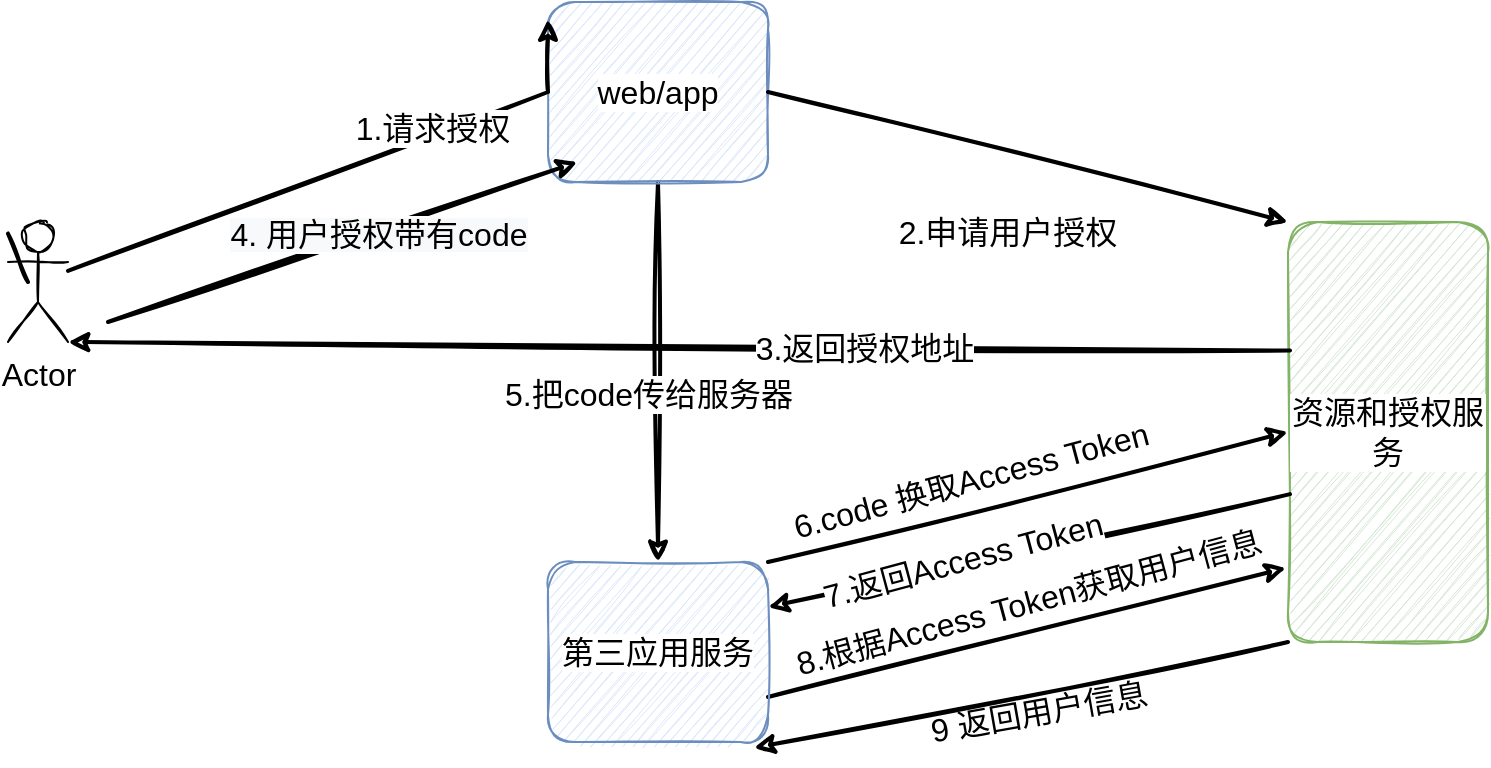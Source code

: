 <mxfile version="21.6.6" type="github">
  <diagram id="C5RBs43oDa-KdzZeNtuy" name="Page-1">
    <mxGraphModel dx="1853" dy="592" grid="1" gridSize="10" guides="1" tooltips="1" connect="1" arrows="1" fold="1" page="1" pageScale="1" pageWidth="827" pageHeight="1169" math="0" shadow="0">
      <root>
        <mxCell id="WIyWlLk6GJQsqaUBKTNV-0" />
        <mxCell id="WIyWlLk6GJQsqaUBKTNV-1" parent="WIyWlLk6GJQsqaUBKTNV-0" />
        <mxCell id="CEFkT6I1sK-ko6ua7co4-19" style="edgeStyle=orthogonalEdgeStyle;rounded=0;sketch=1;orthogonalLoop=1;jettySize=auto;html=1;exitX=0.5;exitY=1;exitDx=0;exitDy=0;entryX=0.5;entryY=0;entryDx=0;entryDy=0;strokeWidth=2;fontSize=16;" parent="WIyWlLk6GJQsqaUBKTNV-1" source="CEFkT6I1sK-ko6ua7co4-1" target="CEFkT6I1sK-ko6ua7co4-14" edge="1">
          <mxGeometry relative="1" as="geometry" />
        </mxCell>
        <mxCell id="CEFkT6I1sK-ko6ua7co4-22" value="5.把code传给服务器" style="edgeLabel;html=1;align=center;verticalAlign=middle;resizable=0;points=[];fontSize=16;" parent="CEFkT6I1sK-ko6ua7co4-19" vertex="1" connectable="0">
          <mxGeometry x="0.114" y="-5" relative="1" as="geometry">
            <mxPoint as="offset" />
          </mxGeometry>
        </mxCell>
        <mxCell id="CEFkT6I1sK-ko6ua7co4-1" value="web/app" style="rounded=1;whiteSpace=wrap;html=1;sketch=1;fontSize=16;labelBackgroundColor=default;fillColor=#dae8fc;strokeColor=#6c8ebf;" parent="WIyWlLk6GJQsqaUBKTNV-1" vertex="1">
          <mxGeometry x="90" y="60" width="110" height="90" as="geometry" />
        </mxCell>
        <mxCell id="CEFkT6I1sK-ko6ua7co4-29" style="edgeStyle=none;rounded=0;sketch=1;orthogonalLoop=1;jettySize=auto;html=1;exitX=0;exitY=1;exitDx=0;exitDy=0;entryX=0.936;entryY=1.033;entryDx=0;entryDy=0;entryPerimeter=0;strokeWidth=2;fontSize=16;" parent="WIyWlLk6GJQsqaUBKTNV-1" source="CEFkT6I1sK-ko6ua7co4-2" target="CEFkT6I1sK-ko6ua7co4-14" edge="1">
          <mxGeometry relative="1" as="geometry" />
        </mxCell>
        <mxCell id="CEFkT6I1sK-ko6ua7co4-2" value="资源和授权服务" style="rounded=1;whiteSpace=wrap;html=1;labelBackgroundColor=default;sketch=1;fontSize=16;fillColor=#d5e8d4;strokeColor=#82b366;" parent="WIyWlLk6GJQsqaUBKTNV-1" vertex="1">
          <mxGeometry x="460" y="170" width="100" height="210" as="geometry" />
        </mxCell>
        <mxCell id="CEFkT6I1sK-ko6ua7co4-4" value="" style="endArrow=classic;html=1;rounded=0;sketch=1;strokeWidth=2;fontSize=16;exitX=1;exitY=0.5;exitDx=0;exitDy=0;entryX=0;entryY=0;entryDx=0;entryDy=0;" parent="WIyWlLk6GJQsqaUBKTNV-1" source="CEFkT6I1sK-ko6ua7co4-1" target="CEFkT6I1sK-ko6ua7co4-2" edge="1">
          <mxGeometry width="50" height="50" relative="1" as="geometry">
            <mxPoint x="390" y="370" as="sourcePoint" />
            <mxPoint x="450" y="195" as="targetPoint" />
          </mxGeometry>
        </mxCell>
        <mxCell id="CEFkT6I1sK-ko6ua7co4-5" value="2.申请用户授权" style="text;html=1;strokeColor=none;fillColor=none;align=center;verticalAlign=middle;whiteSpace=wrap;rounded=0;labelBackgroundColor=default;sketch=1;fontSize=16;" parent="WIyWlLk6GJQsqaUBKTNV-1" vertex="1">
          <mxGeometry x="240" y="160" width="159.5" height="30" as="geometry" />
        </mxCell>
        <mxCell id="CEFkT6I1sK-ko6ua7co4-11" value="" style="endArrow=classic;html=1;rounded=0;sketch=1;strokeWidth=2;fontSize=16;entryX=0;entryY=0.097;entryDx=0;entryDy=0;entryPerimeter=0;startArrow=none;" parent="WIyWlLk6GJQsqaUBKTNV-1" source="CEFkT6I1sK-ko6ua7co4-9" target="CEFkT6I1sK-ko6ua7co4-1" edge="1">
          <mxGeometry width="50" height="50" relative="1" as="geometry">
            <mxPoint x="-170" y="200" as="sourcePoint" />
            <mxPoint x="-120" y="180" as="targetPoint" />
            <Array as="points">
              <mxPoint x="90" y="105" />
            </Array>
          </mxGeometry>
        </mxCell>
        <mxCell id="CEFkT6I1sK-ko6ua7co4-21" value="&lt;span style=&quot;&quot;&gt;1.请求授权&lt;/span&gt;" style="edgeLabel;html=1;align=center;verticalAlign=middle;resizable=0;points=[];fontSize=16;" parent="CEFkT6I1sK-ko6ua7co4-11" vertex="1" connectable="0">
          <mxGeometry x="0.337" y="3" relative="1" as="geometry">
            <mxPoint y="-1" as="offset" />
          </mxGeometry>
        </mxCell>
        <mxCell id="CEFkT6I1sK-ko6ua7co4-9" value="Actor" style="shape=umlActor;verticalLabelPosition=bottom;verticalAlign=top;html=1;labelBackgroundColor=default;sketch=1;fontSize=16;" parent="WIyWlLk6GJQsqaUBKTNV-1" vertex="1">
          <mxGeometry x="-180" y="170" width="30" height="60" as="geometry" />
        </mxCell>
        <mxCell id="CEFkT6I1sK-ko6ua7co4-13" value="" style="endArrow=none;html=1;rounded=0;sketch=1;strokeWidth=2;fontSize=16;entryX=0;entryY=0.097;entryDx=0;entryDy=0;entryPerimeter=0;" parent="WIyWlLk6GJQsqaUBKTNV-1" target="CEFkT6I1sK-ko6ua7co4-9" edge="1">
          <mxGeometry width="50" height="50" relative="1" as="geometry">
            <mxPoint x="-170" y="200" as="sourcePoint" />
            <mxPoint x="90" y="199.7" as="targetPoint" />
          </mxGeometry>
        </mxCell>
        <mxCell id="CEFkT6I1sK-ko6ua7co4-23" style="rounded=0;sketch=1;orthogonalLoop=1;jettySize=auto;html=1;exitX=1;exitY=0;exitDx=0;exitDy=0;entryX=0;entryY=0.5;entryDx=0;entryDy=0;strokeWidth=2;fontSize=16;" parent="WIyWlLk6GJQsqaUBKTNV-1" source="CEFkT6I1sK-ko6ua7co4-14" target="CEFkT6I1sK-ko6ua7co4-2" edge="1">
          <mxGeometry relative="1" as="geometry" />
        </mxCell>
        <mxCell id="CEFkT6I1sK-ko6ua7co4-24" value="6.code 换取Access Token" style="edgeLabel;html=1;align=center;verticalAlign=middle;resizable=0;points=[];fontSize=16;rotation=-15;" parent="CEFkT6I1sK-ko6ua7co4-23" vertex="1" connectable="0">
          <mxGeometry x="-0.249" y="-2" relative="1" as="geometry">
            <mxPoint x="3" y="-19" as="offset" />
          </mxGeometry>
        </mxCell>
        <mxCell id="CEFkT6I1sK-ko6ua7co4-27" style="edgeStyle=none;rounded=0;sketch=1;orthogonalLoop=1;jettySize=auto;html=1;exitX=1;exitY=0.75;exitDx=0;exitDy=0;entryX=-0.01;entryY=0.824;entryDx=0;entryDy=0;strokeWidth=2;fontSize=16;entryPerimeter=0;" parent="WIyWlLk6GJQsqaUBKTNV-1" source="CEFkT6I1sK-ko6ua7co4-14" target="CEFkT6I1sK-ko6ua7co4-2" edge="1">
          <mxGeometry relative="1" as="geometry" />
        </mxCell>
        <mxCell id="CEFkT6I1sK-ko6ua7co4-28" value="8.根据Access Token获取用户信息" style="edgeLabel;html=1;align=center;verticalAlign=middle;resizable=0;points=[];fontSize=16;rotation=-15;" parent="CEFkT6I1sK-ko6ua7co4-27" vertex="1" connectable="0">
          <mxGeometry x="-0.243" relative="1" as="geometry">
            <mxPoint x="32" y="-23" as="offset" />
          </mxGeometry>
        </mxCell>
        <mxCell id="CEFkT6I1sK-ko6ua7co4-14" value="第三应用服务" style="rounded=1;whiteSpace=wrap;html=1;sketch=1;fontSize=16;labelBackgroundColor=default;fillColor=#dae8fc;strokeColor=#6c8ebf;" parent="WIyWlLk6GJQsqaUBKTNV-1" vertex="1">
          <mxGeometry x="90" y="340" width="110" height="90" as="geometry" />
        </mxCell>
        <mxCell id="CEFkT6I1sK-ko6ua7co4-15" value="" style="endArrow=classic;html=1;rounded=0;sketch=1;strokeWidth=2;fontSize=16;entryX=1;entryY=1;entryDx=0;entryDy=0;entryPerimeter=0;exitX=0.01;exitY=0.306;exitDx=0;exitDy=0;exitPerimeter=0;" parent="WIyWlLk6GJQsqaUBKTNV-1" source="CEFkT6I1sK-ko6ua7co4-2" target="CEFkT6I1sK-ko6ua7co4-9" edge="1">
          <mxGeometry width="50" height="50" relative="1" as="geometry">
            <mxPoint x="390" y="330" as="sourcePoint" />
            <mxPoint x="440" y="290" as="targetPoint" />
          </mxGeometry>
        </mxCell>
        <mxCell id="CEFkT6I1sK-ko6ua7co4-16" value="3.返回授权地址" style="edgeLabel;html=1;align=center;verticalAlign=middle;resizable=0;points=[];fontSize=16;" parent="CEFkT6I1sK-ko6ua7co4-15" vertex="1" connectable="0">
          <mxGeometry x="-0.303" relative="1" as="geometry">
            <mxPoint as="offset" />
          </mxGeometry>
        </mxCell>
        <mxCell id="CEFkT6I1sK-ko6ua7co4-17" value="" style="endArrow=classic;html=1;rounded=0;sketch=1;strokeWidth=2;fontSize=16;" parent="WIyWlLk6GJQsqaUBKTNV-1" edge="1">
          <mxGeometry width="50" height="50" relative="1" as="geometry">
            <mxPoint x="-130" y="220" as="sourcePoint" />
            <mxPoint x="104.75" y="140" as="targetPoint" />
          </mxGeometry>
        </mxCell>
        <mxCell id="CEFkT6I1sK-ko6ua7co4-20" value="&lt;span style=&quot;background-color: rgb(248, 249, 250);&quot;&gt;4. 用户授权带有code&lt;/span&gt;" style="edgeLabel;html=1;align=center;verticalAlign=middle;resizable=0;points=[];fontSize=16;" parent="CEFkT6I1sK-ko6ua7co4-17" vertex="1" connectable="0">
          <mxGeometry x="0.14" y="-1" relative="1" as="geometry">
            <mxPoint as="offset" />
          </mxGeometry>
        </mxCell>
        <mxCell id="CEFkT6I1sK-ko6ua7co4-25" value="" style="endArrow=classic;html=1;rounded=0;sketch=1;strokeWidth=2;fontSize=16;entryX=1;entryY=0.25;entryDx=0;entryDy=0;exitX=0.01;exitY=0.648;exitDx=0;exitDy=0;exitPerimeter=0;" parent="WIyWlLk6GJQsqaUBKTNV-1" source="CEFkT6I1sK-ko6ua7co4-2" target="CEFkT6I1sK-ko6ua7co4-14" edge="1">
          <mxGeometry width="50" height="50" relative="1" as="geometry">
            <mxPoint x="390" y="340" as="sourcePoint" />
            <mxPoint x="440" y="290" as="targetPoint" />
          </mxGeometry>
        </mxCell>
        <mxCell id="CEFkT6I1sK-ko6ua7co4-26" value="7.返回Access Token" style="edgeLabel;html=1;align=center;verticalAlign=middle;resizable=0;points=[];fontSize=16;rotation=-15;" parent="CEFkT6I1sK-ko6ua7co4-25" vertex="1" connectable="0">
          <mxGeometry x="0.256" y="-3" relative="1" as="geometry">
            <mxPoint as="offset" />
          </mxGeometry>
        </mxCell>
        <mxCell id="CEFkT6I1sK-ko6ua7co4-30" value="9 返回用户信息" style="text;html=1;align=center;verticalAlign=middle;resizable=0;points=[];autosize=1;strokeColor=none;fillColor=none;fontSize=16;rotation=-10;" parent="WIyWlLk6GJQsqaUBKTNV-1" vertex="1">
          <mxGeometry x="269.5" y="400" width="130" height="30" as="geometry" />
        </mxCell>
      </root>
    </mxGraphModel>
  </diagram>
</mxfile>
